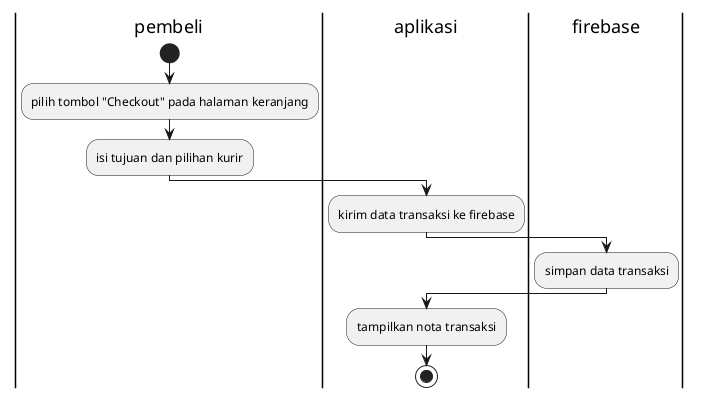 @startuml

|pembeli|
start
:pilih tombol "Checkout" pada halaman keranjang;
:isi tujuan dan pilihan kurir;

|aplikasi|
:kirim data transaksi ke firebase;

|firebase|
:simpan data transaksi;

|aplikasi|
:tampilkan nota transaksi;
stop

@enduml
